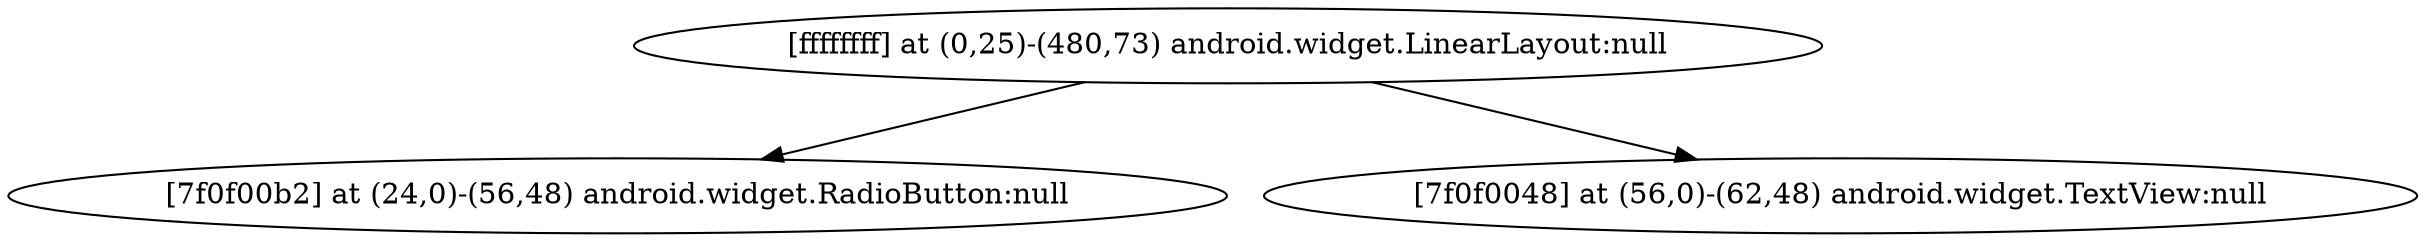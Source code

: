 strict digraph G {
  1 [ label="[ffffffff] at (0,25)-(480,73) android.widget.LinearLayout:null" ];
  2 [ label="[7f0f00b2] at (24,0)-(56,48) android.widget.RadioButton:null" ];
  3 [ label="[7f0f0048] at (56,0)-(62,48) android.widget.TextView:null" ];
  1 -> 2;
  1 -> 3;
}
